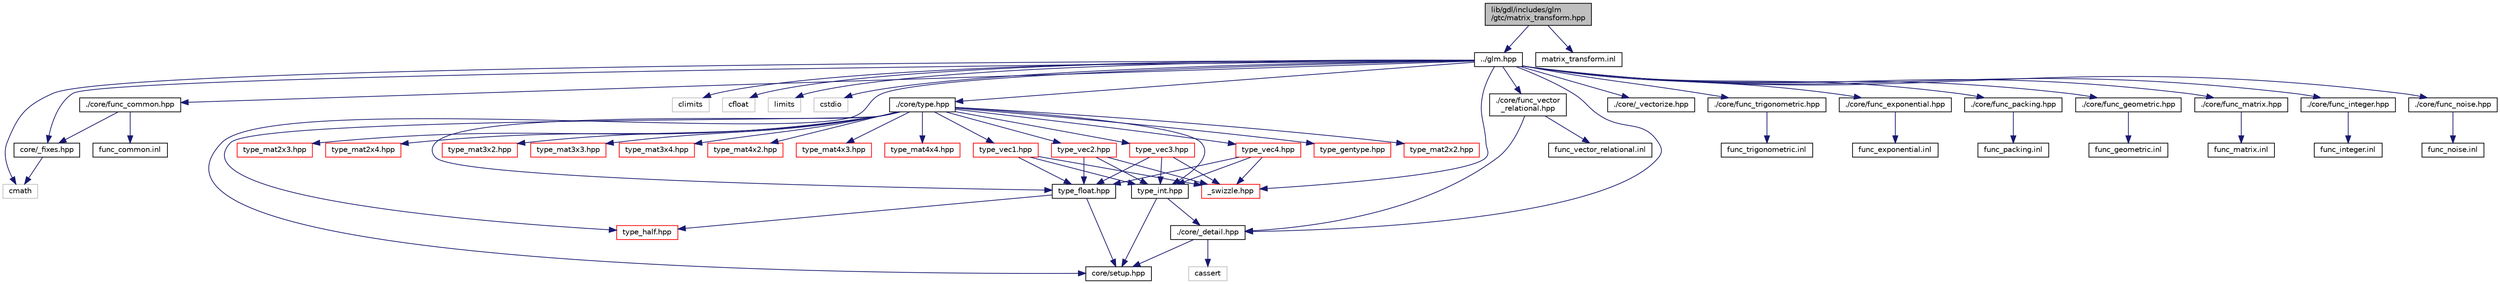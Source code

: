 digraph "lib/gdl/includes/glm/gtc/matrix_transform.hpp"
{
  edge [fontname="Helvetica",fontsize="10",labelfontname="Helvetica",labelfontsize="10"];
  node [fontname="Helvetica",fontsize="10",shape=record];
  Node1 [label="lib/gdl/includes/glm\l/gtc/matrix_transform.hpp",height=0.2,width=0.4,color="black", fillcolor="grey75", style="filled", fontcolor="black"];
  Node1 -> Node2 [color="midnightblue",fontsize="10",style="solid"];
  Node2 [label="../glm.hpp",height=0.2,width=0.4,color="black", fillcolor="white", style="filled",URL="$glm_8hpp.html"];
  Node2 -> Node3 [color="midnightblue",fontsize="10",style="solid"];
  Node3 [label="core/_fixes.hpp",height=0.2,width=0.4,color="black", fillcolor="white", style="filled",URL="$__fixes_8hpp.html"];
  Node3 -> Node4 [color="midnightblue",fontsize="10",style="solid"];
  Node4 [label="cmath",height=0.2,width=0.4,color="grey75", fillcolor="white", style="filled"];
  Node2 -> Node4 [color="midnightblue",fontsize="10",style="solid"];
  Node2 -> Node5 [color="midnightblue",fontsize="10",style="solid"];
  Node5 [label="climits",height=0.2,width=0.4,color="grey75", fillcolor="white", style="filled"];
  Node2 -> Node6 [color="midnightblue",fontsize="10",style="solid"];
  Node6 [label="cfloat",height=0.2,width=0.4,color="grey75", fillcolor="white", style="filled"];
  Node2 -> Node7 [color="midnightblue",fontsize="10",style="solid"];
  Node7 [label="limits",height=0.2,width=0.4,color="grey75", fillcolor="white", style="filled"];
  Node2 -> Node8 [color="midnightblue",fontsize="10",style="solid"];
  Node8 [label="cstdio",height=0.2,width=0.4,color="grey75", fillcolor="white", style="filled"];
  Node2 -> Node9 [color="midnightblue",fontsize="10",style="solid"];
  Node9 [label="core/setup.hpp",height=0.2,width=0.4,color="black", fillcolor="white", style="filled",URL="$setup_8hpp.html"];
  Node2 -> Node10 [color="midnightblue",fontsize="10",style="solid"];
  Node10 [label="./core/_detail.hpp",height=0.2,width=0.4,color="black", fillcolor="white", style="filled",URL="$__detail_8hpp.html"];
  Node10 -> Node9 [color="midnightblue",fontsize="10",style="solid"];
  Node10 -> Node11 [color="midnightblue",fontsize="10",style="solid"];
  Node11 [label="cassert",height=0.2,width=0.4,color="grey75", fillcolor="white", style="filled"];
  Node2 -> Node12 [color="midnightblue",fontsize="10",style="solid"];
  Node12 [label="./core/_vectorize.hpp",height=0.2,width=0.4,color="black", fillcolor="white", style="filled",URL="$__vectorize_8hpp.html"];
  Node2 -> Node13 [color="midnightblue",fontsize="10",style="solid"];
  Node13 [label="./core/type.hpp",height=0.2,width=0.4,color="black", fillcolor="white", style="filled",URL="$type_8hpp.html"];
  Node13 -> Node14 [color="midnightblue",fontsize="10",style="solid"];
  Node14 [label="type_half.hpp",height=0.2,width=0.4,color="red", fillcolor="white", style="filled",URL="$type__half_8hpp.html"];
  Node13 -> Node15 [color="midnightblue",fontsize="10",style="solid"];
  Node15 [label="type_float.hpp",height=0.2,width=0.4,color="black", fillcolor="white", style="filled",URL="$type__float_8hpp.html"];
  Node15 -> Node14 [color="midnightblue",fontsize="10",style="solid"];
  Node15 -> Node9 [color="midnightblue",fontsize="10",style="solid"];
  Node13 -> Node16 [color="midnightblue",fontsize="10",style="solid"];
  Node16 [label="type_int.hpp",height=0.2,width=0.4,color="black", fillcolor="white", style="filled",URL="$type__int_8hpp.html"];
  Node16 -> Node9 [color="midnightblue",fontsize="10",style="solid"];
  Node16 -> Node10 [color="midnightblue",fontsize="10",style="solid"];
  Node13 -> Node17 [color="midnightblue",fontsize="10",style="solid"];
  Node17 [label="type_gentype.hpp",height=0.2,width=0.4,color="red", fillcolor="white", style="filled",URL="$type__gentype_8hpp.html"];
  Node13 -> Node18 [color="midnightblue",fontsize="10",style="solid"];
  Node18 [label="type_vec1.hpp",height=0.2,width=0.4,color="red", fillcolor="white", style="filled",URL="$type__vec1_8hpp.html"];
  Node18 -> Node15 [color="midnightblue",fontsize="10",style="solid"];
  Node18 -> Node16 [color="midnightblue",fontsize="10",style="solid"];
  Node18 -> Node19 [color="midnightblue",fontsize="10",style="solid"];
  Node19 [label="_swizzle.hpp",height=0.2,width=0.4,color="red", fillcolor="white", style="filled",URL="$__swizzle_8hpp.html"];
  Node13 -> Node20 [color="midnightblue",fontsize="10",style="solid"];
  Node20 [label="type_vec2.hpp",height=0.2,width=0.4,color="red", fillcolor="white", style="filled",URL="$type__vec2_8hpp.html"];
  Node20 -> Node15 [color="midnightblue",fontsize="10",style="solid"];
  Node20 -> Node16 [color="midnightblue",fontsize="10",style="solid"];
  Node20 -> Node19 [color="midnightblue",fontsize="10",style="solid"];
  Node13 -> Node21 [color="midnightblue",fontsize="10",style="solid"];
  Node21 [label="type_vec3.hpp",height=0.2,width=0.4,color="red", fillcolor="white", style="filled",URL="$type__vec3_8hpp.html"];
  Node21 -> Node15 [color="midnightblue",fontsize="10",style="solid"];
  Node21 -> Node16 [color="midnightblue",fontsize="10",style="solid"];
  Node21 -> Node19 [color="midnightblue",fontsize="10",style="solid"];
  Node13 -> Node22 [color="midnightblue",fontsize="10",style="solid"];
  Node22 [label="type_vec4.hpp",height=0.2,width=0.4,color="red", fillcolor="white", style="filled",URL="$type__vec4_8hpp.html"];
  Node22 -> Node15 [color="midnightblue",fontsize="10",style="solid"];
  Node22 -> Node16 [color="midnightblue",fontsize="10",style="solid"];
  Node22 -> Node19 [color="midnightblue",fontsize="10",style="solid"];
  Node13 -> Node23 [color="midnightblue",fontsize="10",style="solid"];
  Node23 [label="type_mat2x2.hpp",height=0.2,width=0.4,color="red", fillcolor="white", style="filled",URL="$type__mat2x2_8hpp.html"];
  Node13 -> Node24 [color="midnightblue",fontsize="10",style="solid"];
  Node24 [label="type_mat2x3.hpp",height=0.2,width=0.4,color="red", fillcolor="white", style="filled",URL="$type__mat2x3_8hpp.html"];
  Node13 -> Node25 [color="midnightblue",fontsize="10",style="solid"];
  Node25 [label="type_mat2x4.hpp",height=0.2,width=0.4,color="red", fillcolor="white", style="filled",URL="$type__mat2x4_8hpp.html"];
  Node13 -> Node26 [color="midnightblue",fontsize="10",style="solid"];
  Node26 [label="type_mat3x2.hpp",height=0.2,width=0.4,color="red", fillcolor="white", style="filled",URL="$type__mat3x2_8hpp.html"];
  Node13 -> Node27 [color="midnightblue",fontsize="10",style="solid"];
  Node27 [label="type_mat3x3.hpp",height=0.2,width=0.4,color="red", fillcolor="white", style="filled",URL="$type__mat3x3_8hpp.html"];
  Node13 -> Node28 [color="midnightblue",fontsize="10",style="solid"];
  Node28 [label="type_mat3x4.hpp",height=0.2,width=0.4,color="red", fillcolor="white", style="filled",URL="$type__mat3x4_8hpp.html"];
  Node13 -> Node29 [color="midnightblue",fontsize="10",style="solid"];
  Node29 [label="type_mat4x2.hpp",height=0.2,width=0.4,color="red", fillcolor="white", style="filled",URL="$type__mat4x2_8hpp.html"];
  Node13 -> Node30 [color="midnightblue",fontsize="10",style="solid"];
  Node30 [label="type_mat4x3.hpp",height=0.2,width=0.4,color="red", fillcolor="white", style="filled",URL="$type__mat4x3_8hpp.html"];
  Node13 -> Node31 [color="midnightblue",fontsize="10",style="solid"];
  Node31 [label="type_mat4x4.hpp",height=0.2,width=0.4,color="red", fillcolor="white", style="filled",URL="$type__mat4x4_8hpp.html"];
  Node2 -> Node32 [color="midnightblue",fontsize="10",style="solid"];
  Node32 [label="./core/func_trigonometric.hpp",height=0.2,width=0.4,color="black", fillcolor="white", style="filled",URL="$func__trigonometric_8hpp.html"];
  Node32 -> Node33 [color="midnightblue",fontsize="10",style="solid"];
  Node33 [label="func_trigonometric.inl",height=0.2,width=0.4,color="black", fillcolor="white", style="filled",URL="$func__trigonometric_8inl.html"];
  Node2 -> Node34 [color="midnightblue",fontsize="10",style="solid"];
  Node34 [label="./core/func_exponential.hpp",height=0.2,width=0.4,color="black", fillcolor="white", style="filled",URL="$func__exponential_8hpp.html"];
  Node34 -> Node35 [color="midnightblue",fontsize="10",style="solid"];
  Node35 [label="func_exponential.inl",height=0.2,width=0.4,color="black", fillcolor="white", style="filled",URL="$func__exponential_8inl.html"];
  Node2 -> Node36 [color="midnightblue",fontsize="10",style="solid"];
  Node36 [label="./core/func_common.hpp",height=0.2,width=0.4,color="black", fillcolor="white", style="filled",URL="$func__common_8hpp.html"];
  Node36 -> Node3 [color="midnightblue",fontsize="10",style="solid"];
  Node36 -> Node37 [color="midnightblue",fontsize="10",style="solid"];
  Node37 [label="func_common.inl",height=0.2,width=0.4,color="black", fillcolor="white", style="filled",URL="$func__common_8inl.html"];
  Node2 -> Node38 [color="midnightblue",fontsize="10",style="solid"];
  Node38 [label="./core/func_packing.hpp",height=0.2,width=0.4,color="black", fillcolor="white", style="filled",URL="$func__packing_8hpp.html"];
  Node38 -> Node39 [color="midnightblue",fontsize="10",style="solid"];
  Node39 [label="func_packing.inl",height=0.2,width=0.4,color="black", fillcolor="white", style="filled",URL="$func__packing_8inl.html"];
  Node2 -> Node40 [color="midnightblue",fontsize="10",style="solid"];
  Node40 [label="./core/func_geometric.hpp",height=0.2,width=0.4,color="black", fillcolor="white", style="filled",URL="$func__geometric_8hpp.html"];
  Node40 -> Node41 [color="midnightblue",fontsize="10",style="solid"];
  Node41 [label="func_geometric.inl",height=0.2,width=0.4,color="black", fillcolor="white", style="filled",URL="$func__geometric_8inl.html"];
  Node2 -> Node42 [color="midnightblue",fontsize="10",style="solid"];
  Node42 [label="./core/func_matrix.hpp",height=0.2,width=0.4,color="black", fillcolor="white", style="filled",URL="$func__matrix_8hpp.html"];
  Node42 -> Node43 [color="midnightblue",fontsize="10",style="solid"];
  Node43 [label="func_matrix.inl",height=0.2,width=0.4,color="black", fillcolor="white", style="filled",URL="$func__matrix_8inl.html"];
  Node2 -> Node44 [color="midnightblue",fontsize="10",style="solid"];
  Node44 [label="./core/func_vector\l_relational.hpp",height=0.2,width=0.4,color="black", fillcolor="white", style="filled",URL="$func__vector__relational_8hpp.html"];
  Node44 -> Node10 [color="midnightblue",fontsize="10",style="solid"];
  Node44 -> Node45 [color="midnightblue",fontsize="10",style="solid"];
  Node45 [label="func_vector_relational.inl",height=0.2,width=0.4,color="black", fillcolor="white", style="filled",URL="$func__vector__relational_8inl.html"];
  Node2 -> Node46 [color="midnightblue",fontsize="10",style="solid"];
  Node46 [label="./core/func_integer.hpp",height=0.2,width=0.4,color="black", fillcolor="white", style="filled",URL="$func__integer_8hpp.html"];
  Node46 -> Node47 [color="midnightblue",fontsize="10",style="solid"];
  Node47 [label="func_integer.inl",height=0.2,width=0.4,color="black", fillcolor="white", style="filled",URL="$func__integer_8inl.html"];
  Node2 -> Node48 [color="midnightblue",fontsize="10",style="solid"];
  Node48 [label="./core/func_noise.hpp",height=0.2,width=0.4,color="black", fillcolor="white", style="filled",URL="$func__noise_8hpp.html"];
  Node48 -> Node49 [color="midnightblue",fontsize="10",style="solid"];
  Node49 [label="func_noise.inl",height=0.2,width=0.4,color="black", fillcolor="white", style="filled",URL="$func__noise_8inl.html"];
  Node2 -> Node19 [color="midnightblue",fontsize="10",style="solid"];
  Node1 -> Node50 [color="midnightblue",fontsize="10",style="solid"];
  Node50 [label="matrix_transform.inl",height=0.2,width=0.4,color="black", fillcolor="white", style="filled",URL="$matrix__transform_8inl.html"];
}
